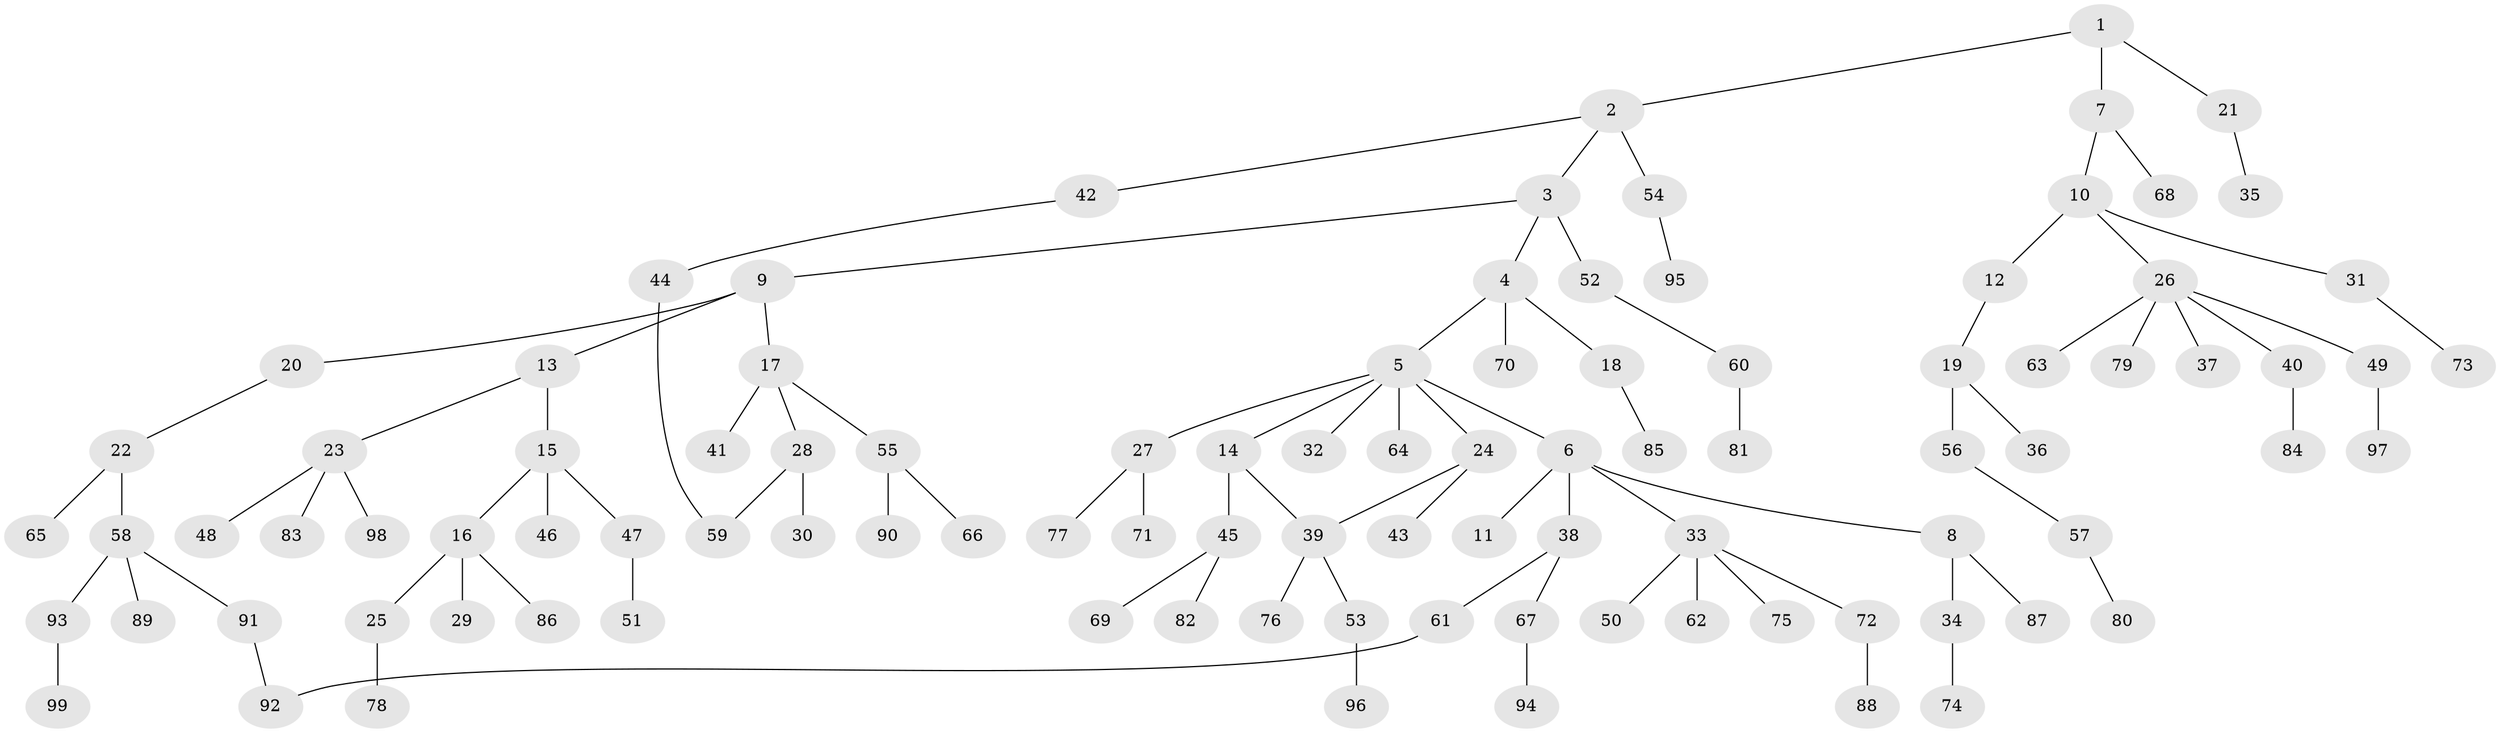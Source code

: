 // Generated by graph-tools (version 1.1) at 2025/01/03/09/25 03:01:03]
// undirected, 99 vertices, 101 edges
graph export_dot {
graph [start="1"]
  node [color=gray90,style=filled];
  1;
  2;
  3;
  4;
  5;
  6;
  7;
  8;
  9;
  10;
  11;
  12;
  13;
  14;
  15;
  16;
  17;
  18;
  19;
  20;
  21;
  22;
  23;
  24;
  25;
  26;
  27;
  28;
  29;
  30;
  31;
  32;
  33;
  34;
  35;
  36;
  37;
  38;
  39;
  40;
  41;
  42;
  43;
  44;
  45;
  46;
  47;
  48;
  49;
  50;
  51;
  52;
  53;
  54;
  55;
  56;
  57;
  58;
  59;
  60;
  61;
  62;
  63;
  64;
  65;
  66;
  67;
  68;
  69;
  70;
  71;
  72;
  73;
  74;
  75;
  76;
  77;
  78;
  79;
  80;
  81;
  82;
  83;
  84;
  85;
  86;
  87;
  88;
  89;
  90;
  91;
  92;
  93;
  94;
  95;
  96;
  97;
  98;
  99;
  1 -- 2;
  1 -- 7;
  1 -- 21;
  2 -- 3;
  2 -- 42;
  2 -- 54;
  3 -- 4;
  3 -- 9;
  3 -- 52;
  4 -- 5;
  4 -- 18;
  4 -- 70;
  5 -- 6;
  5 -- 14;
  5 -- 24;
  5 -- 27;
  5 -- 32;
  5 -- 64;
  6 -- 8;
  6 -- 11;
  6 -- 33;
  6 -- 38;
  7 -- 10;
  7 -- 68;
  8 -- 34;
  8 -- 87;
  9 -- 13;
  9 -- 17;
  9 -- 20;
  10 -- 12;
  10 -- 26;
  10 -- 31;
  12 -- 19;
  13 -- 15;
  13 -- 23;
  14 -- 45;
  14 -- 39;
  15 -- 16;
  15 -- 46;
  15 -- 47;
  16 -- 25;
  16 -- 29;
  16 -- 86;
  17 -- 28;
  17 -- 41;
  17 -- 55;
  18 -- 85;
  19 -- 36;
  19 -- 56;
  20 -- 22;
  21 -- 35;
  22 -- 58;
  22 -- 65;
  23 -- 48;
  23 -- 83;
  23 -- 98;
  24 -- 39;
  24 -- 43;
  25 -- 78;
  26 -- 37;
  26 -- 40;
  26 -- 49;
  26 -- 63;
  26 -- 79;
  27 -- 71;
  27 -- 77;
  28 -- 30;
  28 -- 59;
  31 -- 73;
  33 -- 50;
  33 -- 62;
  33 -- 72;
  33 -- 75;
  34 -- 74;
  38 -- 61;
  38 -- 67;
  39 -- 53;
  39 -- 76;
  40 -- 84;
  42 -- 44;
  44 -- 59;
  45 -- 69;
  45 -- 82;
  47 -- 51;
  49 -- 97;
  52 -- 60;
  53 -- 96;
  54 -- 95;
  55 -- 66;
  55 -- 90;
  56 -- 57;
  57 -- 80;
  58 -- 89;
  58 -- 91;
  58 -- 93;
  60 -- 81;
  61 -- 92;
  67 -- 94;
  72 -- 88;
  91 -- 92;
  93 -- 99;
}
